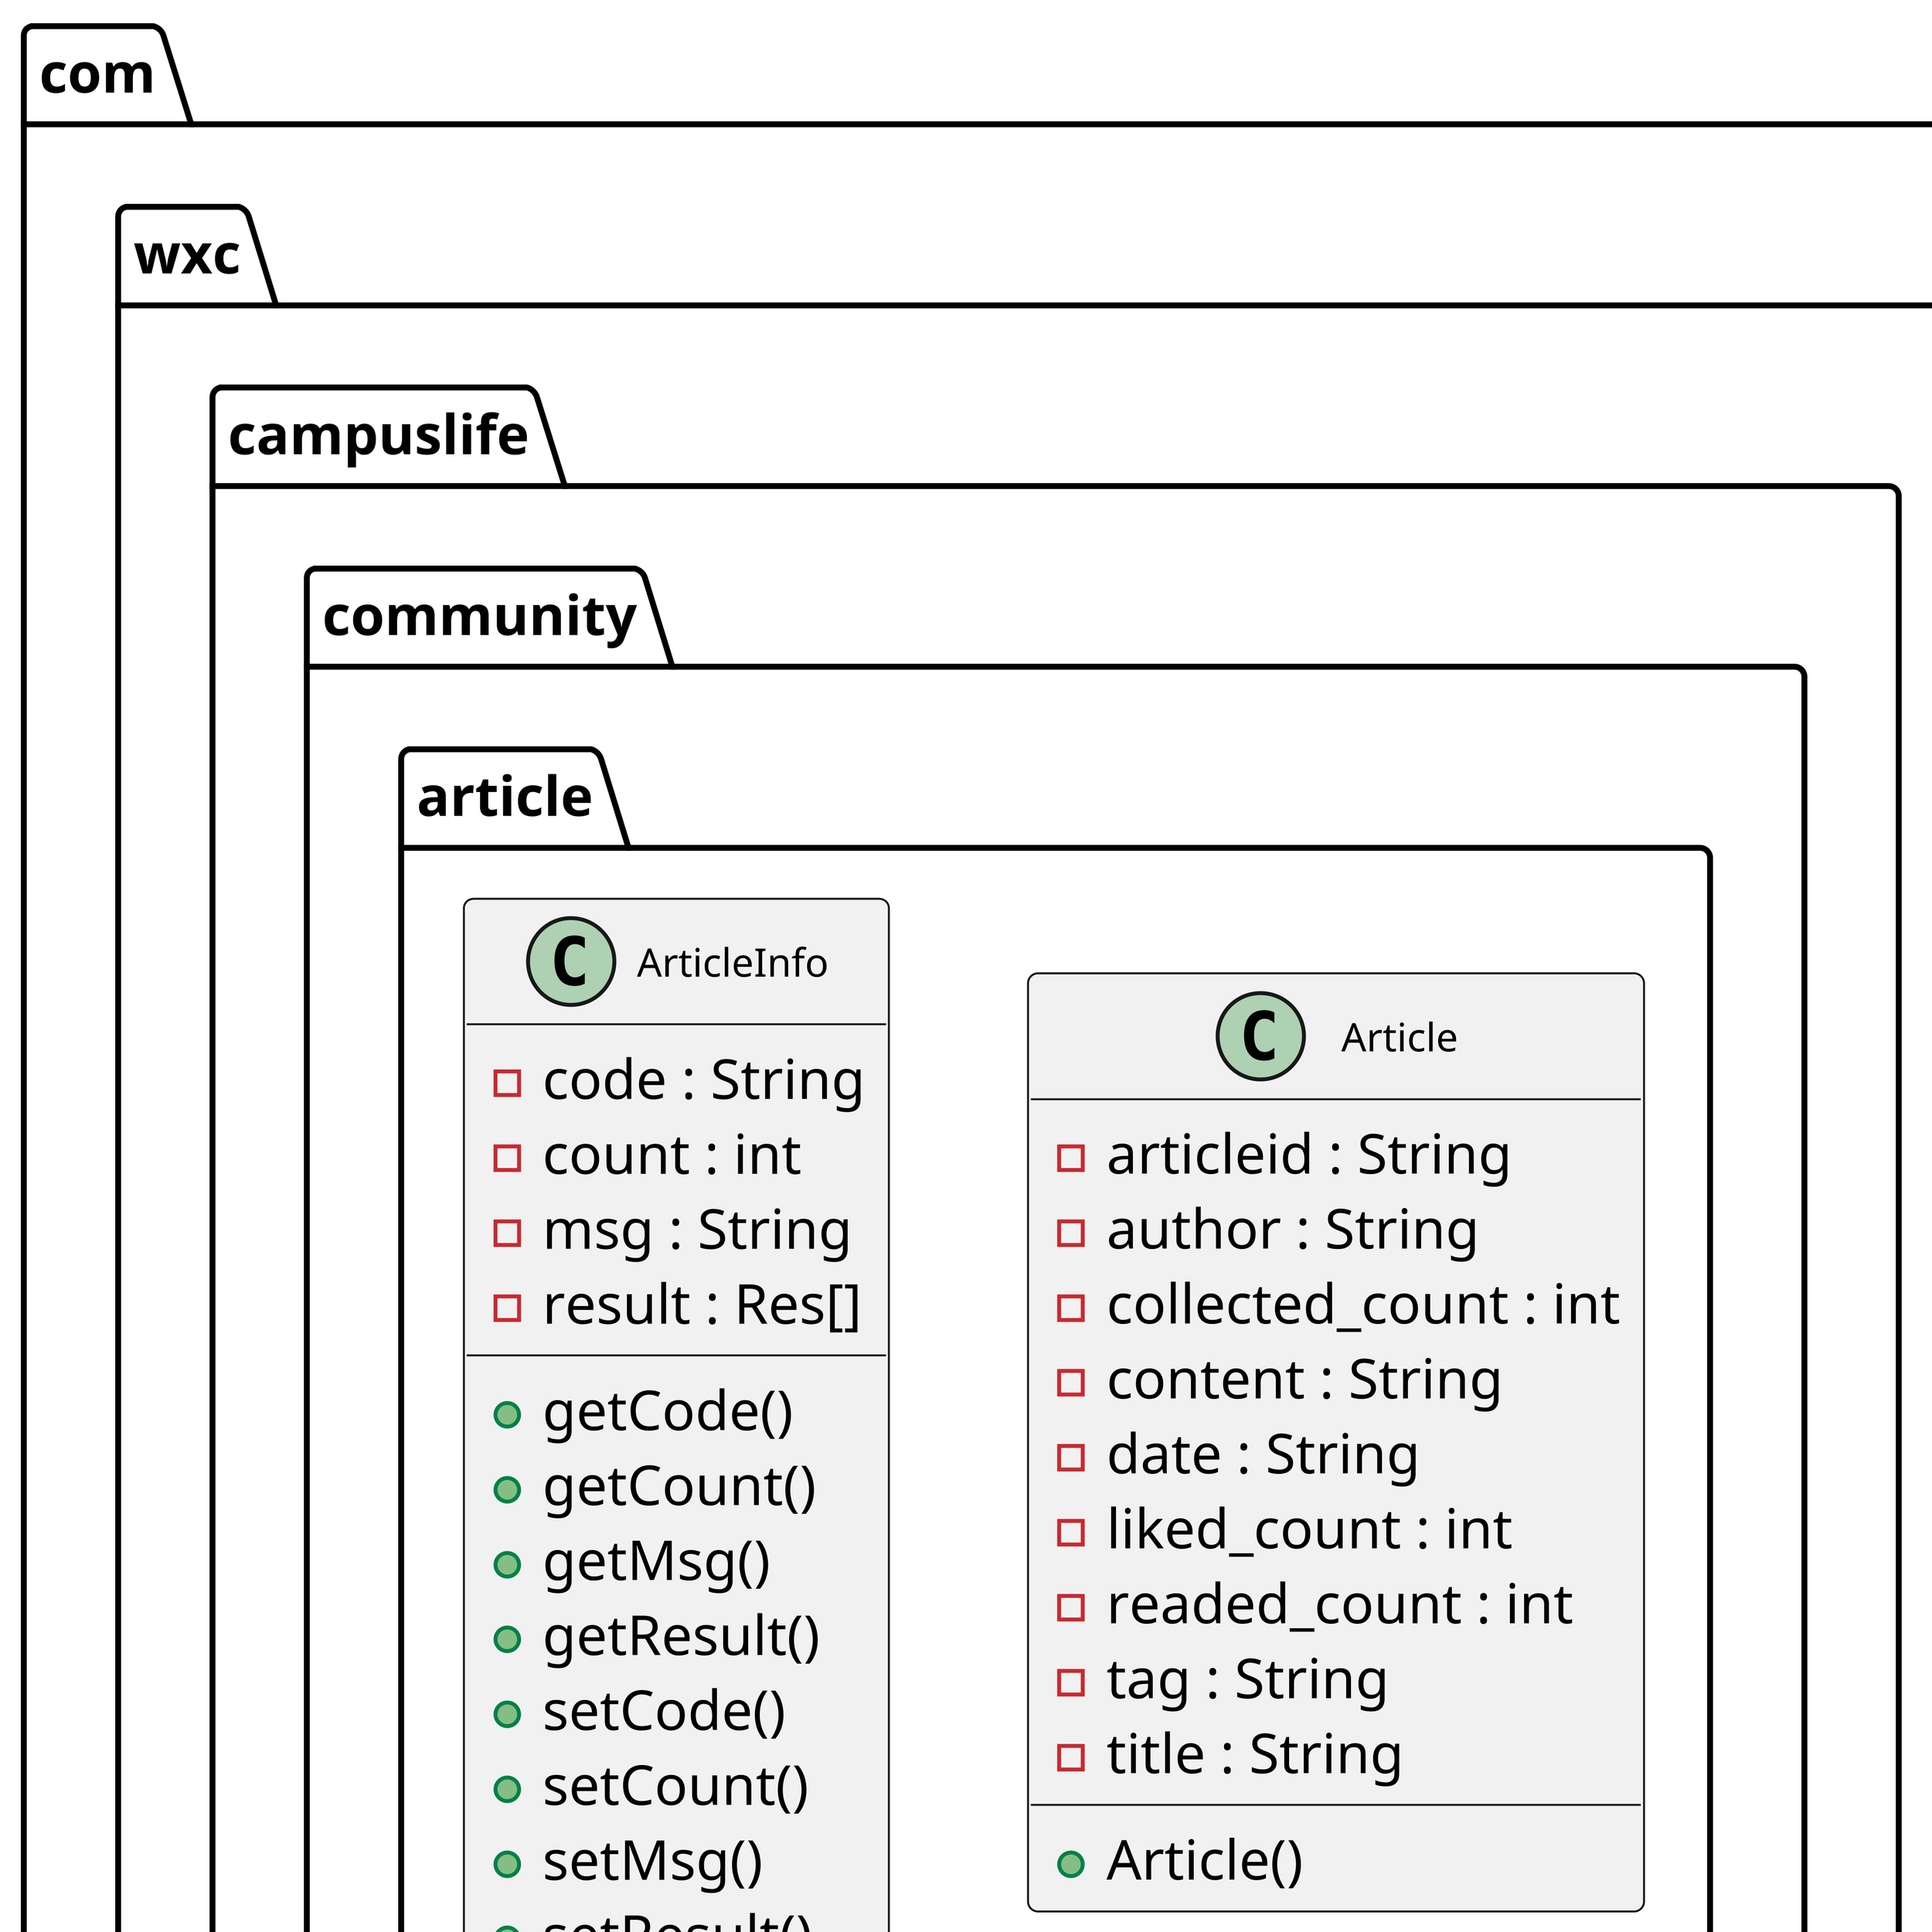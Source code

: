 @startuml
skinparam shadowing false
skinparam defaultFontName xfonts-wqy
skinparam classFontSize 10
skinparam dpi 800



  namespace com.wxc.campuslife {
    namespace community {
      namespace article {
        class com.wxc.campuslife.community.article.Article {
            - articleid : String
            - author : String
            - collected_count : int
            - content : String
            - date : String
            - liked_count : int
            - readed_count : int
            - tag : String
            - title : String
            + Article()
'            + getArticleid()
'            + getAuthor()
'            + getCollected_count()
'            + getContent()
'            + getDate()
'            + getLiked_count()
'            + getReaded_count()
'            + getTag()
'            + getTitle()
'            + setArticleid()
'            + setAuthor()
'            + setCollected_count()
'            + setContent()
'            + setDate()
'            + setLiked_count()
'            + setReaded_count()
'            + setTag()
'            + setTitle()
        }
      }
    }
  }
  
'
'  namespace com.wxc.campuslife {
'    namespace community {
'      namespace article {
'        class com.wxc.campuslife.community.article.ArticleDetailActivity {
'            ~ author : String
'            ~ commentList : List<Comment>
'            ~ handler : Handler
'            ~ r : String
'            # onCreate()
'            - showComments()
'        }
'      }
'    }
'  }
  

  namespace com.wxc.campuslife {
    namespace community {
      namespace article {
        class com.wxc.campuslife.community.article.ArticleInfo {
            - code : String
            - count : int
            - msg : String
            - result : Res[]
            + getCode()
            + getCount()
            + getMsg()
            + getResult()
            + setCode()
            + setCount()
            + setMsg()
            + setResult()
        }
      }
    }
  }
  

  namespace com.wxc.campuslife {
    namespace community {
      namespace article {
        class com.wxc.campuslife.community.article.Res {
            - model : String
            - pk : String
            + getFields()
            + getModel()
            + getPk()
            + setFields()
            + setModel()
            + setPk()
        }
      }
    }
  }
  

  namespace com.wxc.campuslife {
    namespace community {
      namespace article {
        class com.wxc.campuslife.community.article.Fld {
            - admired_count : int
            - author : String
            - collected_count : int
            - commented_count : int
            - content : String
            - liked_count : int
            - pub_time : String
            - readed_count : int
            - status : String
            - tag_name : String
            - title : String
            - up_time : String
            - update_time : String
'            + getAdmired_count()
'            + getAuthor()
'            + getCollected_count()
'            + getCommented_count()
'            + getContent()
'            + getLiked_count()
'            + getPub_time()
'            + getReaded_count()
'            + getStatus()
'            + getTag_name()
'            + getTitle()
'            + getUp_time()
'            + getUpdate_time()
'            + setAdmired_count()
'            + setAuthor()
'            + setCollected_count()
'            + setCommented_count()
'            + setContent()
'            + setLiked_count()
'            + setPub_time()
'            + setReaded_count()
'            + setStatus()
'            + setTag_name()
'            + setTitle()
'            + setUp_time()
'            + setUpdate_time()
        }
      }
    }
  }
  
'
'  namespace com.wxc.campuslife {
'    namespace community {
'      namespace article {
'        class com.wxc.campuslife.community.article.EditArticleActivity {
'            ~ content : String
'            ~ id : String
'            ~ preferences : SharedPreferences
'            ~ tag : String
'            ~ title : String
'            # onCreate()
'        }
'      }
'    }
'  }
'
'
'  namespace com.wxc.campuslife {
'    namespace community {
'      namespace article {
'        class com.wxc.campuslife.community.article.PublishActivity {
'            ~ content : String
'            ~ handler : Handler
'            ~ id : String
'            ~ preferences : SharedPreferences
'            ~ tag : String
'            ~ title : String
'            # onCreate()
'        }
'      }
'    }
'  }
'

'  com.wxc.campuslife.community.article.Article .up.|> java.io.Serializable
'  com.wxc.campuslife.community.article.ArticleDetailActivity -up-|> androidx.appcompat.app.AppCompatActivity
  com.wxc.campuslife.community.article.ArticleInfo +-down- com.wxc.campuslife.community.article.Res
  com.wxc.campuslife.community.article.Res o-- com.wxc.campuslife.community.article.Fld : fields
'  com.wxc.campuslife.community.article.Res +-down- com.wxc.campuslife.community.article.Fld
'  com.wxc.campuslife.community.article.EditArticleActivity -up-|> androidx.appcompat.app.AppCompatActivity
'  com.wxc.campuslife.community.article.PublishActivity -up-|> androidx.appcompat.app.AppCompatActivity


right footer


PlantUML diagram generated by SketchIt! (https://bitbucket.org/pmesmeur/sketch.it)
For more information about this tool, please contact philippe.mesmeur@gmail.com
endfooter

@enduml
